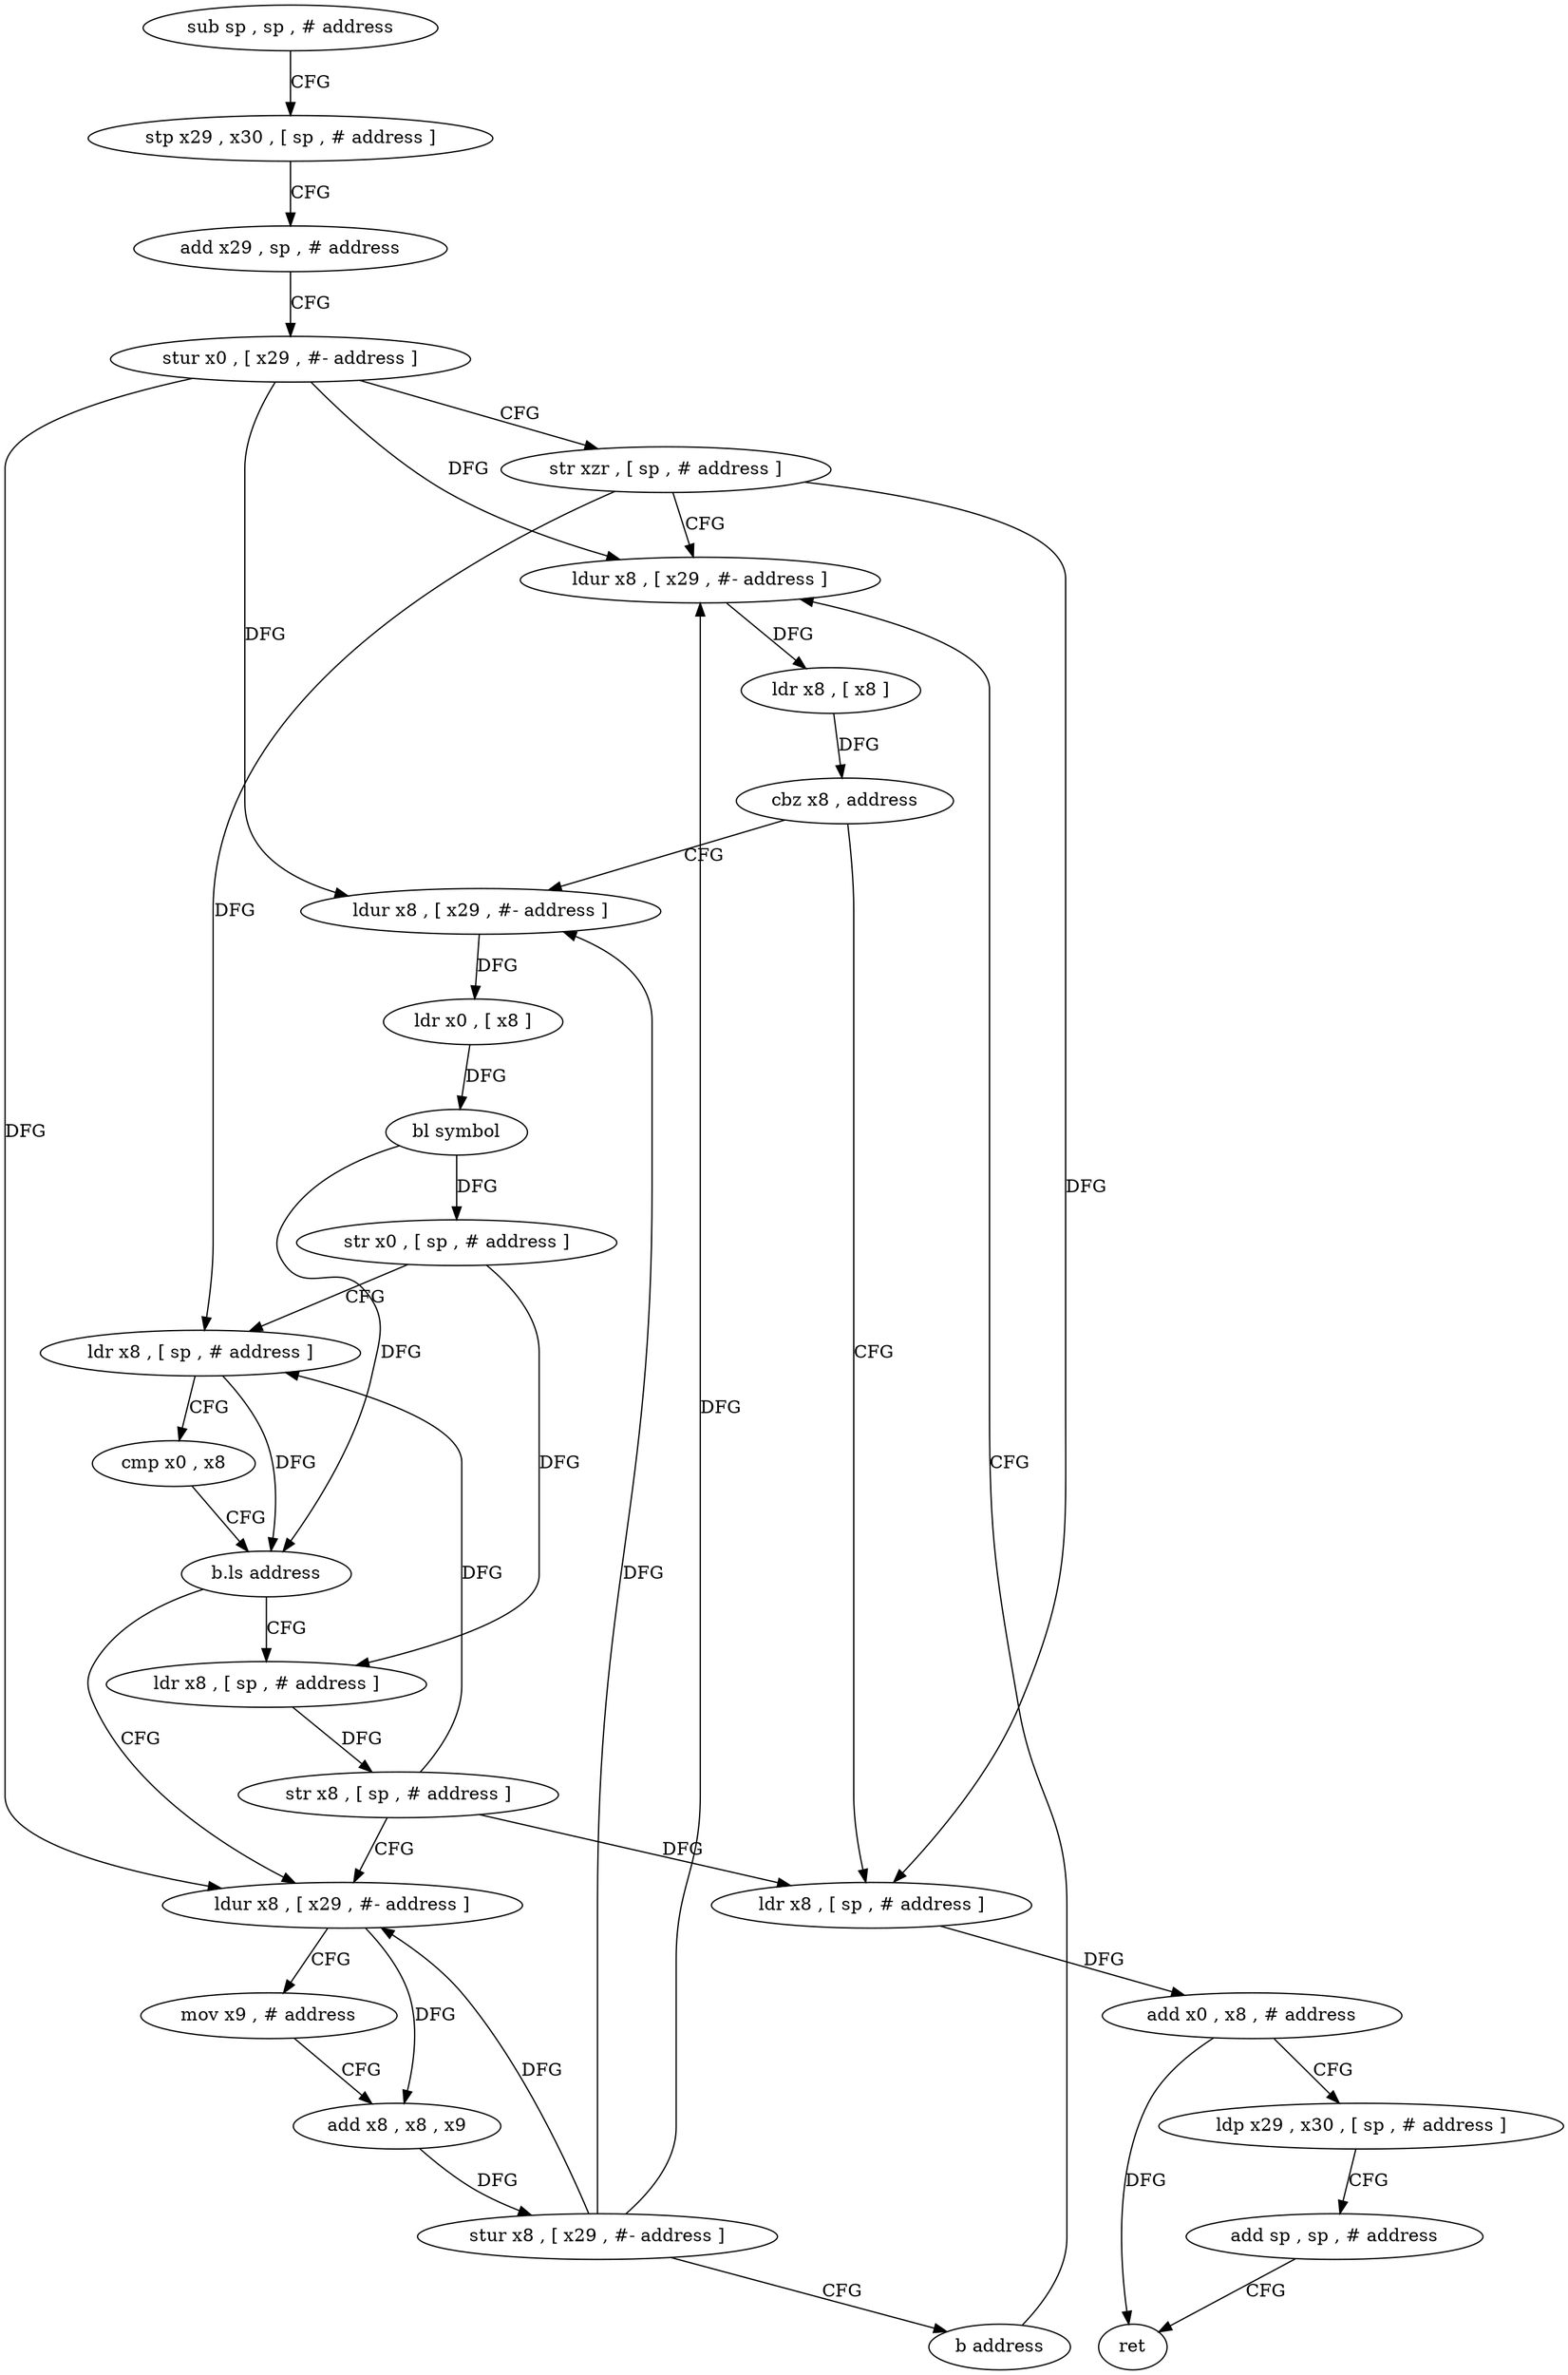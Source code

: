 digraph "func" {
"4212748" [label = "sub sp , sp , # address" ]
"4212752" [label = "stp x29 , x30 , [ sp , # address ]" ]
"4212756" [label = "add x29 , sp , # address" ]
"4212760" [label = "stur x0 , [ x29 , #- address ]" ]
"4212764" [label = "str xzr , [ sp , # address ]" ]
"4212768" [label = "ldur x8 , [ x29 , #- address ]" ]
"4212836" [label = "ldr x8 , [ sp , # address ]" ]
"4212840" [label = "add x0 , x8 , # address" ]
"4212844" [label = "ldp x29 , x30 , [ sp , # address ]" ]
"4212848" [label = "add sp , sp , # address" ]
"4212852" [label = "ret" ]
"4212780" [label = "ldur x8 , [ x29 , #- address ]" ]
"4212784" [label = "ldr x0 , [ x8 ]" ]
"4212788" [label = "bl symbol" ]
"4212792" [label = "str x0 , [ sp , # address ]" ]
"4212796" [label = "ldr x8 , [ sp , # address ]" ]
"4212800" [label = "cmp x0 , x8" ]
"4212804" [label = "b.ls address" ]
"4212816" [label = "ldur x8 , [ x29 , #- address ]" ]
"4212808" [label = "ldr x8 , [ sp , # address ]" ]
"4212820" [label = "mov x9 , # address" ]
"4212824" [label = "add x8 , x8 , x9" ]
"4212828" [label = "stur x8 , [ x29 , #- address ]" ]
"4212832" [label = "b address" ]
"4212812" [label = "str x8 , [ sp , # address ]" ]
"4212772" [label = "ldr x8 , [ x8 ]" ]
"4212776" [label = "cbz x8 , address" ]
"4212748" -> "4212752" [ label = "CFG" ]
"4212752" -> "4212756" [ label = "CFG" ]
"4212756" -> "4212760" [ label = "CFG" ]
"4212760" -> "4212764" [ label = "CFG" ]
"4212760" -> "4212768" [ label = "DFG" ]
"4212760" -> "4212780" [ label = "DFG" ]
"4212760" -> "4212816" [ label = "DFG" ]
"4212764" -> "4212768" [ label = "CFG" ]
"4212764" -> "4212836" [ label = "DFG" ]
"4212764" -> "4212796" [ label = "DFG" ]
"4212768" -> "4212772" [ label = "DFG" ]
"4212836" -> "4212840" [ label = "DFG" ]
"4212840" -> "4212844" [ label = "CFG" ]
"4212840" -> "4212852" [ label = "DFG" ]
"4212844" -> "4212848" [ label = "CFG" ]
"4212848" -> "4212852" [ label = "CFG" ]
"4212780" -> "4212784" [ label = "DFG" ]
"4212784" -> "4212788" [ label = "DFG" ]
"4212788" -> "4212792" [ label = "DFG" ]
"4212788" -> "4212804" [ label = "DFG" ]
"4212792" -> "4212796" [ label = "CFG" ]
"4212792" -> "4212808" [ label = "DFG" ]
"4212796" -> "4212800" [ label = "CFG" ]
"4212796" -> "4212804" [ label = "DFG" ]
"4212800" -> "4212804" [ label = "CFG" ]
"4212804" -> "4212816" [ label = "CFG" ]
"4212804" -> "4212808" [ label = "CFG" ]
"4212816" -> "4212820" [ label = "CFG" ]
"4212816" -> "4212824" [ label = "DFG" ]
"4212808" -> "4212812" [ label = "DFG" ]
"4212820" -> "4212824" [ label = "CFG" ]
"4212824" -> "4212828" [ label = "DFG" ]
"4212828" -> "4212832" [ label = "CFG" ]
"4212828" -> "4212768" [ label = "DFG" ]
"4212828" -> "4212780" [ label = "DFG" ]
"4212828" -> "4212816" [ label = "DFG" ]
"4212832" -> "4212768" [ label = "CFG" ]
"4212812" -> "4212816" [ label = "CFG" ]
"4212812" -> "4212836" [ label = "DFG" ]
"4212812" -> "4212796" [ label = "DFG" ]
"4212772" -> "4212776" [ label = "DFG" ]
"4212776" -> "4212836" [ label = "CFG" ]
"4212776" -> "4212780" [ label = "CFG" ]
}
